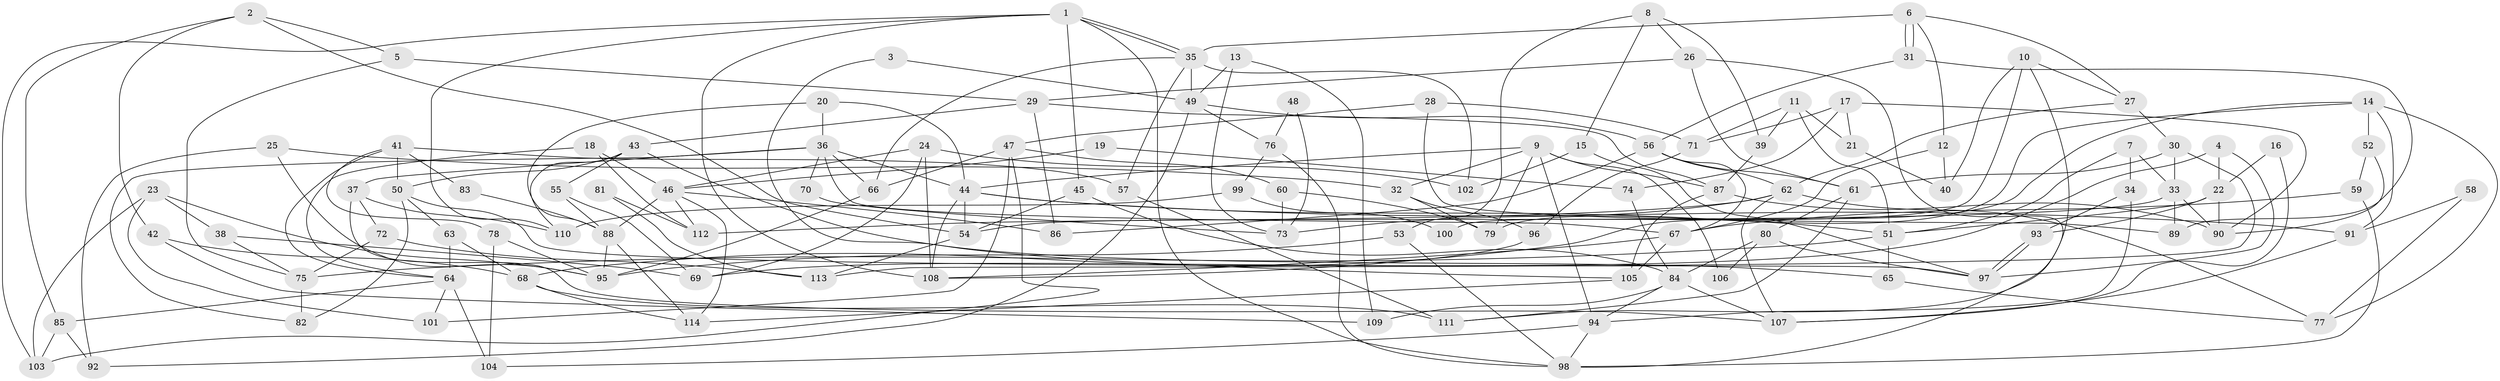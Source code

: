 // Generated by graph-tools (version 1.1) at 2025/50/03/09/25 03:50:01]
// undirected, 114 vertices, 228 edges
graph export_dot {
graph [start="1"]
  node [color=gray90,style=filled];
  1;
  2;
  3;
  4;
  5;
  6;
  7;
  8;
  9;
  10;
  11;
  12;
  13;
  14;
  15;
  16;
  17;
  18;
  19;
  20;
  21;
  22;
  23;
  24;
  25;
  26;
  27;
  28;
  29;
  30;
  31;
  32;
  33;
  34;
  35;
  36;
  37;
  38;
  39;
  40;
  41;
  42;
  43;
  44;
  45;
  46;
  47;
  48;
  49;
  50;
  51;
  52;
  53;
  54;
  55;
  56;
  57;
  58;
  59;
  60;
  61;
  62;
  63;
  64;
  65;
  66;
  67;
  68;
  69;
  70;
  71;
  72;
  73;
  74;
  75;
  76;
  77;
  78;
  79;
  80;
  81;
  82;
  83;
  84;
  85;
  86;
  87;
  88;
  89;
  90;
  91;
  92;
  93;
  94;
  95;
  96;
  97;
  98;
  99;
  100;
  101;
  102;
  103;
  104;
  105;
  106;
  107;
  108;
  109;
  110;
  111;
  112;
  113;
  114;
  1 -- 45;
  1 -- 35;
  1 -- 35;
  1 -- 98;
  1 -- 103;
  1 -- 108;
  1 -- 110;
  2 -- 54;
  2 -- 85;
  2 -- 5;
  2 -- 42;
  3 -- 49;
  3 -- 105;
  4 -- 69;
  4 -- 97;
  4 -- 22;
  5 -- 29;
  5 -- 75;
  6 -- 35;
  6 -- 31;
  6 -- 31;
  6 -- 12;
  6 -- 27;
  7 -- 34;
  7 -- 33;
  7 -- 51;
  8 -- 39;
  8 -- 53;
  8 -- 15;
  8 -- 26;
  9 -- 44;
  9 -- 94;
  9 -- 32;
  9 -- 79;
  9 -- 87;
  9 -- 106;
  10 -- 111;
  10 -- 27;
  10 -- 40;
  10 -- 100;
  11 -- 51;
  11 -- 21;
  11 -- 39;
  11 -- 71;
  12 -- 67;
  12 -- 40;
  13 -- 109;
  13 -- 49;
  13 -- 73;
  14 -- 68;
  14 -- 91;
  14 -- 52;
  14 -- 77;
  14 -- 79;
  15 -- 97;
  15 -- 102;
  16 -- 107;
  16 -- 22;
  17 -- 90;
  17 -- 71;
  17 -- 21;
  17 -- 74;
  18 -- 46;
  18 -- 64;
  18 -- 112;
  19 -- 46;
  19 -- 74;
  20 -- 88;
  20 -- 44;
  20 -- 36;
  21 -- 40;
  22 -- 51;
  22 -- 90;
  22 -- 93;
  23 -- 38;
  23 -- 103;
  23 -- 95;
  23 -- 101;
  24 -- 46;
  24 -- 108;
  24 -- 69;
  24 -- 102;
  25 -- 95;
  25 -- 32;
  25 -- 92;
  26 -- 29;
  26 -- 61;
  26 -- 98;
  27 -- 62;
  27 -- 30;
  28 -- 71;
  28 -- 47;
  28 -- 89;
  29 -- 87;
  29 -- 43;
  29 -- 86;
  30 -- 61;
  30 -- 33;
  30 -- 113;
  31 -- 89;
  31 -- 56;
  32 -- 79;
  32 -- 96;
  33 -- 90;
  33 -- 54;
  33 -- 89;
  34 -- 93;
  34 -- 94;
  35 -- 102;
  35 -- 49;
  35 -- 57;
  35 -- 66;
  36 -- 67;
  36 -- 37;
  36 -- 44;
  36 -- 66;
  36 -- 70;
  36 -- 82;
  37 -- 72;
  37 -- 107;
  37 -- 110;
  38 -- 69;
  38 -- 75;
  39 -- 87;
  41 -- 78;
  41 -- 64;
  41 -- 50;
  41 -- 57;
  41 -- 83;
  42 -- 68;
  42 -- 109;
  43 -- 110;
  43 -- 65;
  43 -- 50;
  43 -- 55;
  44 -- 51;
  44 -- 54;
  44 -- 91;
  44 -- 108;
  45 -- 54;
  45 -- 84;
  46 -- 86;
  46 -- 88;
  46 -- 112;
  46 -- 114;
  47 -- 103;
  47 -- 66;
  47 -- 60;
  47 -- 101;
  48 -- 73;
  48 -- 76;
  49 -- 56;
  49 -- 76;
  49 -- 92;
  50 -- 63;
  50 -- 82;
  50 -- 97;
  51 -- 75;
  51 -- 65;
  52 -- 59;
  52 -- 90;
  53 -- 98;
  53 -- 95;
  54 -- 113;
  55 -- 88;
  55 -- 69;
  56 -- 62;
  56 -- 61;
  56 -- 67;
  56 -- 86;
  57 -- 111;
  58 -- 77;
  58 -- 91;
  59 -- 67;
  59 -- 98;
  60 -- 79;
  60 -- 73;
  61 -- 80;
  61 -- 111;
  62 -- 73;
  62 -- 112;
  62 -- 77;
  62 -- 107;
  63 -- 68;
  63 -- 64;
  64 -- 101;
  64 -- 85;
  64 -- 104;
  65 -- 77;
  66 -- 95;
  67 -- 108;
  67 -- 105;
  68 -- 114;
  68 -- 111;
  70 -- 73;
  71 -- 96;
  72 -- 75;
  72 -- 113;
  74 -- 84;
  75 -- 82;
  76 -- 98;
  76 -- 99;
  78 -- 104;
  78 -- 95;
  80 -- 97;
  80 -- 84;
  80 -- 106;
  81 -- 112;
  81 -- 113;
  83 -- 88;
  84 -- 107;
  84 -- 94;
  84 -- 109;
  85 -- 92;
  85 -- 103;
  87 -- 90;
  87 -- 105;
  88 -- 114;
  88 -- 95;
  91 -- 107;
  93 -- 97;
  93 -- 97;
  94 -- 98;
  94 -- 104;
  96 -- 108;
  99 -- 110;
  99 -- 100;
  105 -- 114;
}
